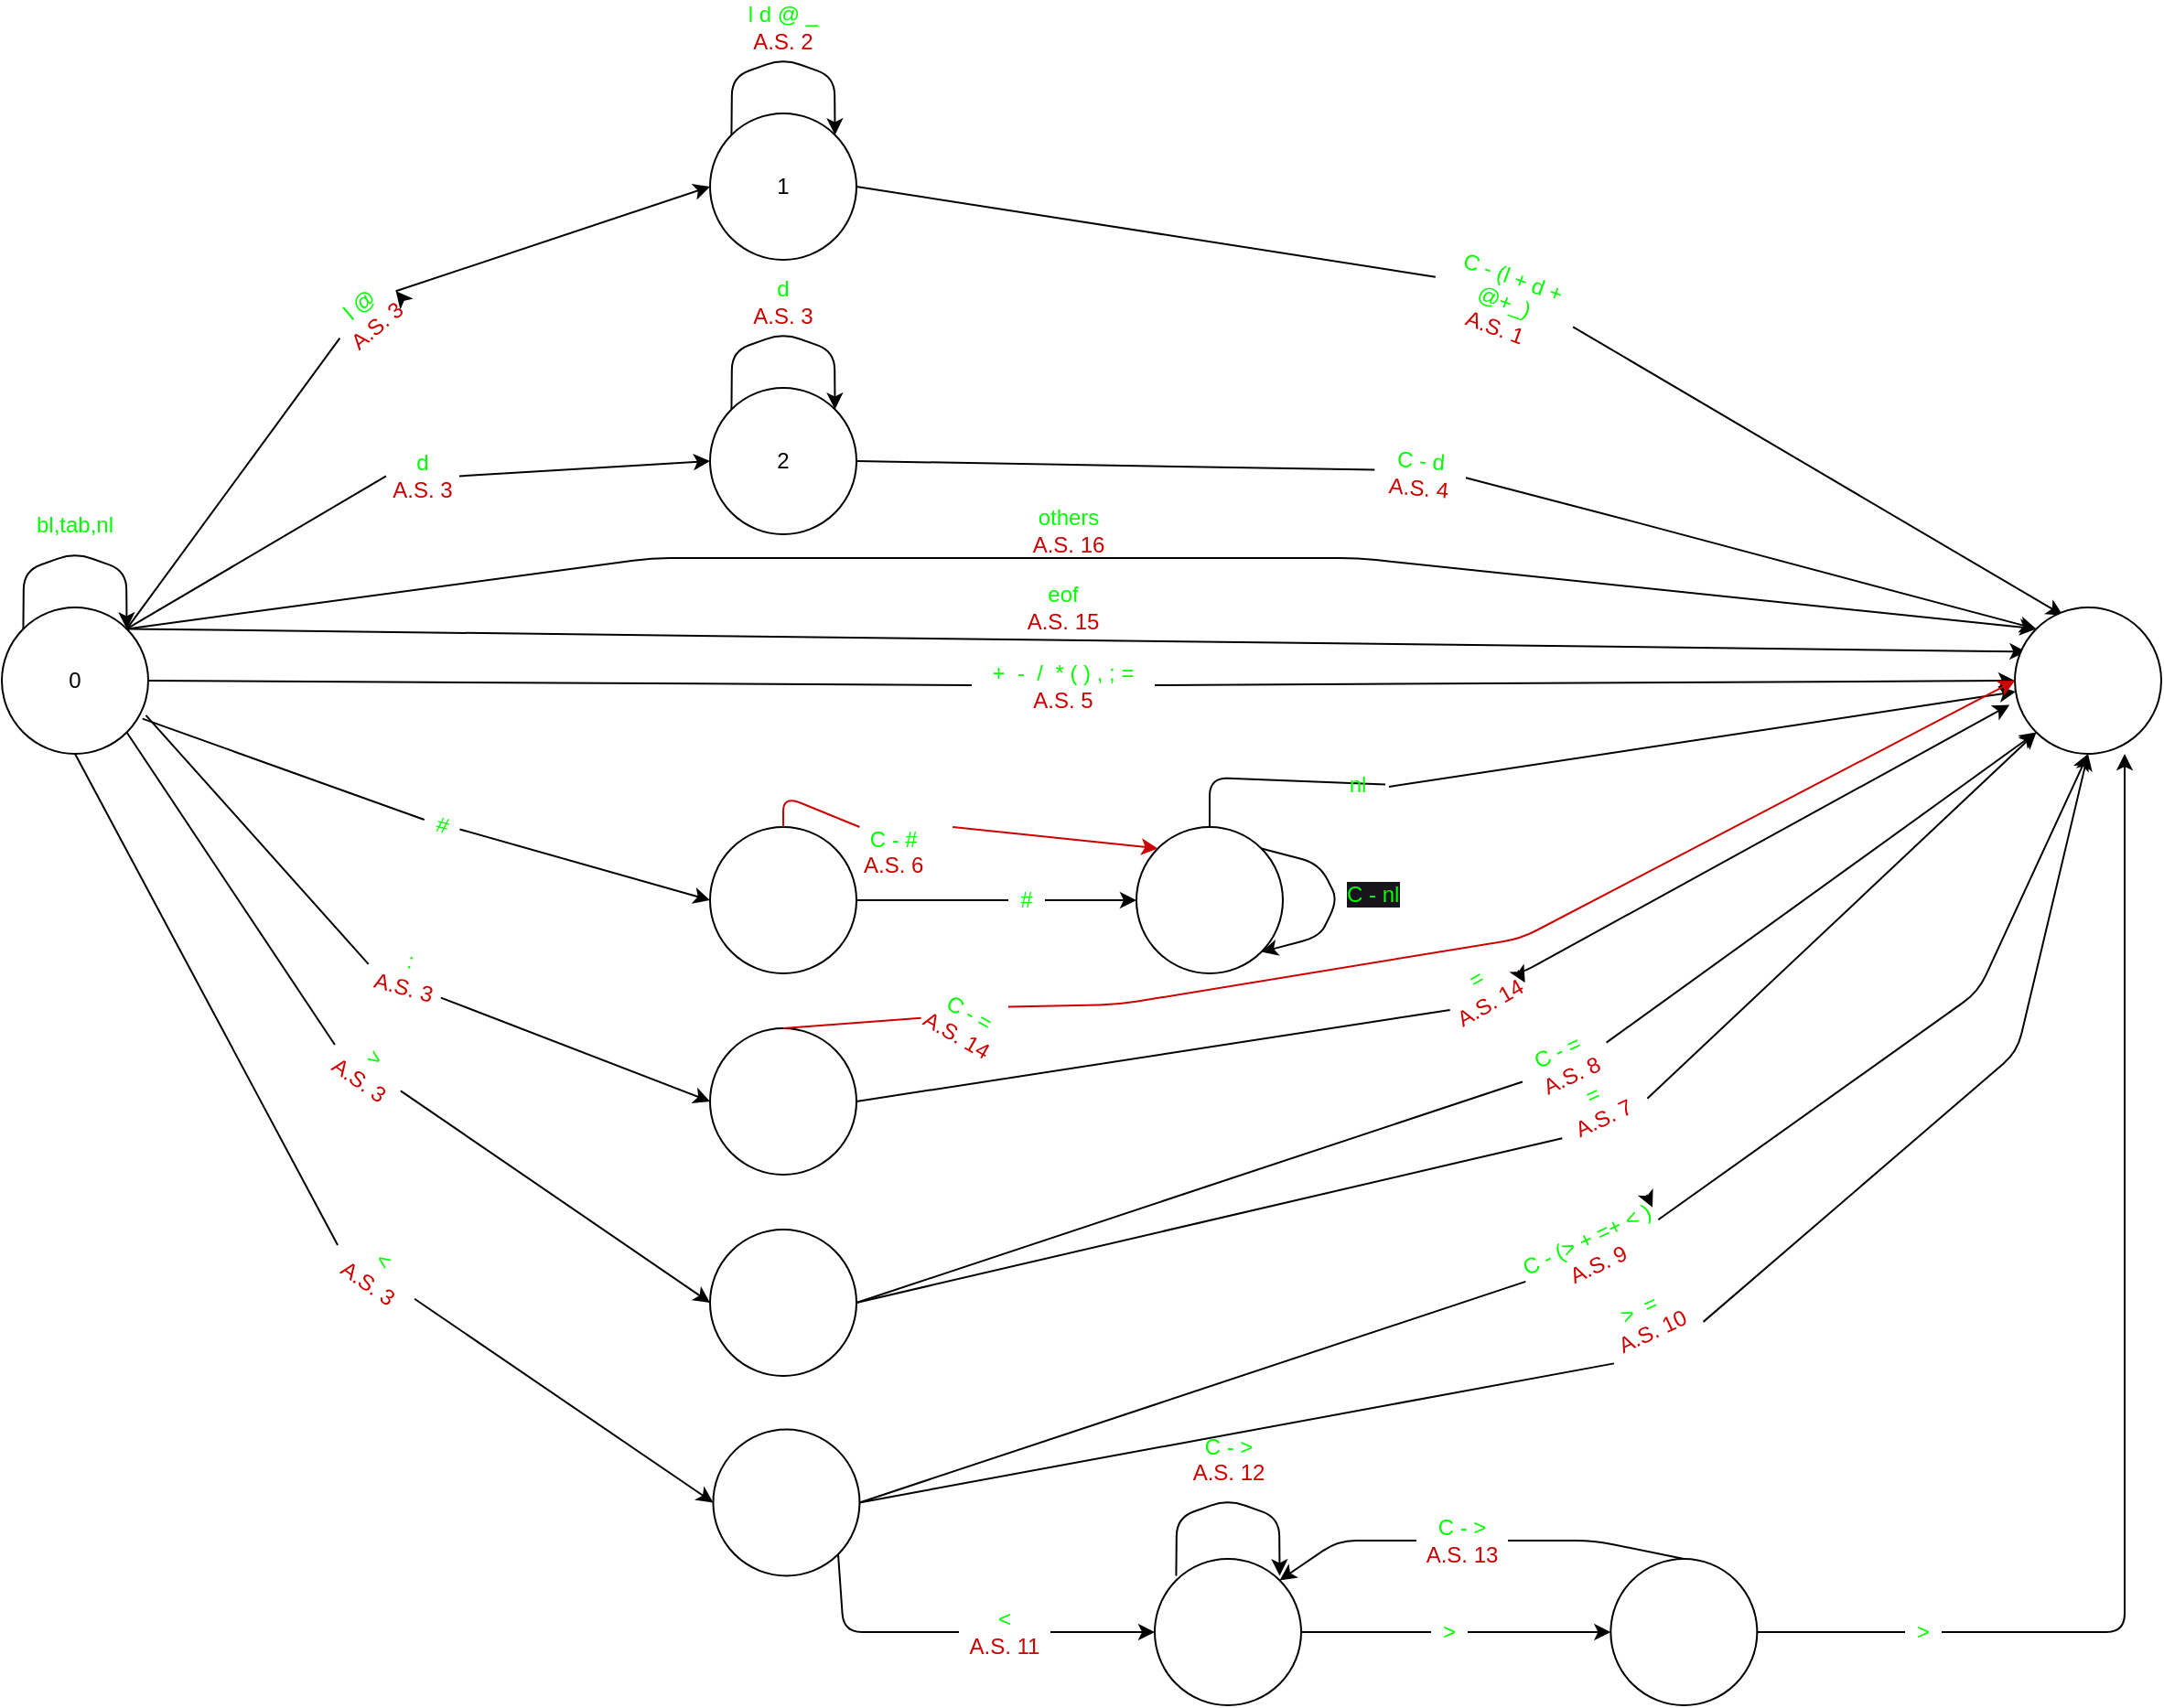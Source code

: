 <mxfile>
    <diagram id="zJP9Rn_apFHwhB3t_4ZS" name="Page-1">
        <mxGraphModel dx="2647" dy="607" grid="0" gridSize="10" guides="1" tooltips="1" connect="1" arrows="1" fold="1" page="0" pageScale="1" pageWidth="827" pageHeight="1169" math="0" shadow="0">
            <root>
                <mxCell id="0"/>
                <mxCell id="1" parent="0"/>
                <mxCell id="36" style="edgeStyle=none;html=1;exitX=1;exitY=0.5;exitDx=0;exitDy=0;entryX=0;entryY=0.5;entryDx=0;entryDy=0;fontColor=#FFFFFF;startArrow=none;" parent="1" source="42" target="34" edge="1">
                    <mxGeometry relative="1" as="geometry"/>
                </mxCell>
                <mxCell id="51" style="edgeStyle=none;html=1;entryX=0;entryY=0.5;entryDx=0;entryDy=0;fontColor=#00FF00;startArrow=none;exitX=1;exitY=0.75;exitDx=0;exitDy=0;" parent="1" source="52" target="50" edge="1">
                    <mxGeometry relative="1" as="geometry">
                        <mxPoint x="-973" y="627" as="sourcePoint"/>
                    </mxGeometry>
                </mxCell>
                <mxCell id="59" style="edgeStyle=none;html=1;exitX=1;exitY=0.5;exitDx=0;exitDy=0;entryX=0;entryY=0.5;entryDx=0;entryDy=0;fontColor=#00FF00;startArrow=none;" parent="1" source="63" target="58" edge="1">
                    <mxGeometry relative="1" as="geometry">
                        <Array as="points"/>
                    </mxGeometry>
                </mxCell>
                <mxCell id="109" style="edgeStyle=none;html=1;exitX=1;exitY=0;exitDx=0;exitDy=0;entryX=0.077;entryY=0.302;entryDx=0;entryDy=0;entryPerimeter=0;" parent="1" source="2" target="24" edge="1">
                    <mxGeometry relative="1" as="geometry"/>
                </mxCell>
                <mxCell id="111" style="edgeStyle=none;html=1;exitX=1;exitY=0;exitDx=0;exitDy=0;entryX=0;entryY=0;entryDx=0;entryDy=0;" edge="1" parent="1" source="2" target="24">
                    <mxGeometry relative="1" as="geometry">
                        <mxPoint x="-137" y="426" as="targetPoint"/>
                        <Array as="points">
                            <mxPoint x="-848" y="390"/>
                            <mxPoint x="-462" y="390"/>
                        </Array>
                    </mxGeometry>
                </mxCell>
                <mxCell id="2" value="0" style="ellipse;whiteSpace=wrap;html=1;aspect=fixed;" parent="1" vertex="1">
                    <mxGeometry x="-1203" y="417" width="80" height="80" as="geometry"/>
                </mxCell>
                <mxCell id="3" value="" style="endArrow=classic;html=1;exitX=0;exitY=0;exitDx=0;exitDy=0;entryX=1;entryY=0;entryDx=0;entryDy=0;" parent="1" source="2" target="2" edge="1">
                    <mxGeometry width="50" height="50" relative="1" as="geometry">
                        <mxPoint x="-1183" y="487" as="sourcePoint"/>
                        <mxPoint x="-1133" y="437" as="targetPoint"/>
                        <Array as="points">
                            <mxPoint x="-1191" y="397"/>
                            <mxPoint x="-1163" y="387"/>
                            <mxPoint x="-1135" y="397"/>
                        </Array>
                    </mxGeometry>
                </mxCell>
                <mxCell id="4" value="&lt;font color=&quot;#00ff00&quot;&gt;bl,tab,nl&lt;/font&gt;" style="text;html=1;strokeColor=none;fillColor=none;align=center;verticalAlign=middle;whiteSpace=wrap;rounded=0;" parent="1" vertex="1">
                    <mxGeometry x="-1193" y="357" width="60" height="30" as="geometry"/>
                </mxCell>
                <mxCell id="5" value="" style="endArrow=classic;html=1;entryX=0;entryY=0.5;entryDx=0;entryDy=0;startArrow=none;exitX=1;exitY=0.5;exitDx=0;exitDy=0;" parent="1" source="15" target="6" edge="1">
                    <mxGeometry width="50" height="50" relative="1" as="geometry">
                        <mxPoint x="-1023" y="267" as="sourcePoint"/>
                        <mxPoint x="-773" y="187" as="targetPoint"/>
                    </mxGeometry>
                </mxCell>
                <mxCell id="28" style="edgeStyle=none;html=1;entryX=0.329;entryY=0.054;entryDx=0;entryDy=0;fontColor=#00FF00;startArrow=none;exitX=1;exitY=0.5;exitDx=0;exitDy=0;entryPerimeter=0;" parent="1" source="29" target="24" edge="1">
                    <mxGeometry relative="1" as="geometry">
                        <mxPoint x="-213" y="177" as="sourcePoint"/>
                        <Array as="points"/>
                    </mxGeometry>
                </mxCell>
                <mxCell id="6" value="1" style="ellipse;whiteSpace=wrap;html=1;aspect=fixed;" parent="1" vertex="1">
                    <mxGeometry x="-816" y="147" width="80" height="80" as="geometry"/>
                </mxCell>
                <mxCell id="7" value="" style="endArrow=classic;html=1;exitX=0;exitY=0;exitDx=0;exitDy=0;entryX=1;entryY=0;entryDx=0;entryDy=0;" parent="1" edge="1">
                    <mxGeometry width="50" height="50" relative="1" as="geometry">
                        <mxPoint x="-804.284" y="158.716" as="sourcePoint"/>
                        <mxPoint x="-747.716" y="158.716" as="targetPoint"/>
                        <Array as="points">
                            <mxPoint x="-804" y="127"/>
                            <mxPoint x="-776" y="117"/>
                            <mxPoint x="-748" y="127"/>
                        </Array>
                    </mxGeometry>
                </mxCell>
                <mxCell id="31" style="edgeStyle=none;html=1;entryX=0;entryY=0;entryDx=0;entryDy=0;fontColor=#00FF00;startArrow=none;exitX=1;exitY=0.5;exitDx=0;exitDy=0;" parent="1" source="32" target="24" edge="1">
                    <mxGeometry relative="1" as="geometry">
                        <mxPoint x="-293" y="327" as="sourcePoint"/>
                        <Array as="points">
                            <mxPoint x="-323" y="367"/>
                        </Array>
                    </mxGeometry>
                </mxCell>
                <mxCell id="11" value="2" style="ellipse;whiteSpace=wrap;html=1;aspect=fixed;" parent="1" vertex="1">
                    <mxGeometry x="-816" y="297" width="80" height="80" as="geometry"/>
                </mxCell>
                <mxCell id="12" value="" style="endArrow=classic;html=1;exitX=0;exitY=0;exitDx=0;exitDy=0;entryX=1;entryY=0;entryDx=0;entryDy=0;" parent="1" edge="1">
                    <mxGeometry width="50" height="50" relative="1" as="geometry">
                        <mxPoint x="-804.284" y="308.716" as="sourcePoint"/>
                        <mxPoint x="-747.716" y="308.716" as="targetPoint"/>
                        <Array as="points">
                            <mxPoint x="-804" y="277"/>
                            <mxPoint x="-776" y="267"/>
                            <mxPoint x="-748" y="277"/>
                        </Array>
                    </mxGeometry>
                </mxCell>
                <mxCell id="13" value="&lt;font color=&quot;#00ff00&quot;&gt;d&lt;br&gt;&lt;/font&gt;&lt;span style=&quot;color: rgb(204, 0, 0);&quot;&gt;A.S. 3&lt;/span&gt;&lt;font color=&quot;#00ff00&quot;&gt;&lt;br&gt;&lt;/font&gt;" style="text;html=1;strokeColor=none;fillColor=none;align=center;verticalAlign=middle;whiteSpace=wrap;rounded=0;" parent="1" vertex="1">
                    <mxGeometry x="-806" y="240" width="60" height="20" as="geometry"/>
                </mxCell>
                <mxCell id="17" value="" style="endArrow=none;html=1;exitX=1;exitY=0;exitDx=0;exitDy=0;entryX=0;entryY=0.5;entryDx=0;entryDy=0;" parent="1" source="2" target="15" edge="1">
                    <mxGeometry width="50" height="50" relative="1" as="geometry">
                        <mxPoint x="-1123" y="457" as="sourcePoint"/>
                        <mxPoint x="-816.0" y="177" as="targetPoint"/>
                    </mxGeometry>
                </mxCell>
                <mxCell id="15" value="&lt;font color=&quot;#00ff00&quot;&gt;l @&lt;/font&gt;&lt;br&gt;A.S. 3" style="text;html=1;strokeColor=none;fillColor=none;align=center;verticalAlign=middle;whiteSpace=wrap;rounded=0;fontColor=#CC0000;rotation=-40;" parent="1" vertex="1">
                    <mxGeometry x="-1023" y="247" width="40" height="20" as="geometry"/>
                </mxCell>
                <mxCell id="18" value="" style="endArrow=classic;html=1;entryX=0;entryY=0.5;entryDx=0;entryDy=0;startArrow=none;exitX=1;exitY=0.5;exitDx=0;exitDy=0;" parent="1" source="20" target="11" edge="1">
                    <mxGeometry width="50" height="50" relative="1" as="geometry">
                        <mxPoint x="-973" y="390.7" as="sourcePoint"/>
                        <mxPoint x="-766.0" y="187.13" as="targetPoint"/>
                    </mxGeometry>
                </mxCell>
                <mxCell id="19" value="" style="endArrow=none;html=1;exitX=1;exitY=0;exitDx=0;exitDy=0;entryX=0;entryY=0.5;entryDx=0;entryDy=0;" parent="1" source="2" target="20" edge="1">
                    <mxGeometry width="50" height="50" relative="1" as="geometry">
                        <mxPoint x="-1073" y="297.13" as="sourcePoint"/>
                        <mxPoint x="-766.0" y="300.7" as="targetPoint"/>
                    </mxGeometry>
                </mxCell>
                <mxCell id="20" value="&lt;font color=&quot;#00ff00&quot;&gt;d&lt;/font&gt;&lt;br&gt;A.S. 3" style="text;html=1;strokeColor=none;fillColor=none;align=center;verticalAlign=middle;whiteSpace=wrap;rounded=0;fontColor=#CC0000;rotation=0;" parent="1" vertex="1">
                    <mxGeometry x="-993" y="333.43" width="40" height="23.57" as="geometry"/>
                </mxCell>
                <mxCell id="22" value="&lt;font color=&quot;#00ff00&quot;&gt;l d @ _&lt;br&gt;&lt;/font&gt;&lt;span style=&quot;color: rgb(204, 0, 0);&quot;&gt;A.S. 2&lt;/span&gt;&lt;font color=&quot;#00ff00&quot;&gt;&lt;br&gt;&lt;/font&gt;" style="text;html=1;strokeColor=none;fillColor=none;align=center;verticalAlign=middle;whiteSpace=wrap;rounded=0;" parent="1" vertex="1">
                    <mxGeometry x="-806" y="90" width="60" height="20" as="geometry"/>
                </mxCell>
                <mxCell id="24" value="F" style="ellipse;whiteSpace=wrap;html=1;aspect=fixed;fontColor=#FFFFFF;" parent="1" vertex="1">
                    <mxGeometry x="-103" y="417" width="80" height="80" as="geometry"/>
                </mxCell>
                <mxCell id="25" value="" style="endArrow=classic;html=1;fontColor=#FFFFFF;exitX=1;exitY=0.5;exitDx=0;exitDy=0;entryX=0;entryY=0.5;entryDx=0;entryDy=0;startArrow=none;" parent="1" source="26" target="24" edge="1">
                    <mxGeometry width="50" height="50" relative="1" as="geometry">
                        <mxPoint x="-673" y="467" as="sourcePoint"/>
                        <mxPoint x="-623" y="417" as="targetPoint"/>
                    </mxGeometry>
                </mxCell>
                <mxCell id="27" value="" style="endArrow=none;html=1;fontColor=#FFFFFF;exitX=1;exitY=0.5;exitDx=0;exitDy=0;entryX=0;entryY=0.5;entryDx=0;entryDy=0;" parent="1" source="2" target="26" edge="1">
                    <mxGeometry width="50" height="50" relative="1" as="geometry">
                        <mxPoint x="-1123" y="457" as="sourcePoint"/>
                        <mxPoint x="-103" y="457" as="targetPoint"/>
                    </mxGeometry>
                </mxCell>
                <mxCell id="26" value="&lt;font color=&quot;#00ff00&quot;&gt;+&amp;nbsp;&lt;/font&gt;&amp;nbsp;&lt;font color=&quot;#00ff00&quot;&gt;-&amp;nbsp;&lt;/font&gt;&amp;nbsp;&lt;font color=&quot;#00ff00&quot;&gt;/&amp;nbsp;&lt;/font&gt;&amp;nbsp;&lt;font color=&quot;#00ff00&quot;&gt;*&lt;/font&gt;&lt;font color=&quot;#00ff00&quot;&gt;&amp;nbsp;( ) , ; =&lt;br&gt;&lt;/font&gt;&lt;span style=&quot;color: rgb(204, 0, 0);&quot;&gt;A.S. 5&lt;/span&gt;&lt;font color=&quot;#00ff00&quot;&gt;&lt;br&gt;&lt;/font&gt;" style="text;html=1;strokeColor=none;fillColor=none;align=center;verticalAlign=middle;whiteSpace=wrap;rounded=0;fontColor=#FFFFFF;" parent="1" vertex="1">
                    <mxGeometry x="-673" y="447" width="100" height="25" as="geometry"/>
                </mxCell>
                <mxCell id="30" value="" style="edgeStyle=none;html=1;exitX=1;exitY=0.5;exitDx=0;exitDy=0;entryX=0;entryY=0.5;entryDx=0;entryDy=0;fontColor=#00FF00;endArrow=none;" parent="1" source="6" target="29" edge="1">
                    <mxGeometry relative="1" as="geometry">
                        <mxPoint x="-736.0" y="177" as="sourcePoint"/>
                        <mxPoint x="-91.284" y="428.716" as="targetPoint"/>
                        <Array as="points"/>
                    </mxGeometry>
                </mxCell>
                <mxCell id="29" value="&lt;font color=&quot;#00ff00&quot;&gt;C - (l + d + @+_)&lt;/font&gt;&lt;br&gt;A.S. 1" style="text;html=1;strokeColor=none;fillColor=none;align=center;verticalAlign=middle;whiteSpace=wrap;rounded=0;fontColor=#CC0000;rotation=20;" parent="1" vertex="1">
                    <mxGeometry x="-422.0" y="240" width="80" height="20" as="geometry"/>
                </mxCell>
                <mxCell id="33" value="" style="edgeStyle=none;html=1;exitX=1;exitY=0.5;exitDx=0;exitDy=0;entryX=0;entryY=0.5;entryDx=0;entryDy=0;fontColor=#00FF00;endArrow=none;" parent="1" source="11" target="32" edge="1">
                    <mxGeometry relative="1" as="geometry">
                        <mxPoint x="-736.0" y="337" as="sourcePoint"/>
                        <mxPoint x="-91.284" y="428.716" as="targetPoint"/>
                        <Array as="points"/>
                    </mxGeometry>
                </mxCell>
                <mxCell id="32" value="&lt;font color=&quot;#00ff00&quot;&gt;C - d&lt;/font&gt;&lt;br&gt;A.S. 4" style="text;html=1;strokeColor=none;fillColor=none;align=center;verticalAlign=middle;whiteSpace=wrap;rounded=0;fontColor=#CC0000;rotation=5;" parent="1" vertex="1">
                    <mxGeometry x="-452.94" y="333.91" width="50" height="20.09" as="geometry"/>
                </mxCell>
                <mxCell id="37" style="edgeStyle=none;html=1;exitX=1;exitY=0.5;exitDx=0;exitDy=0;entryX=0;entryY=0.5;entryDx=0;entryDy=0;fontColor=#FFFFFF;startArrow=none;" parent="1" source="44" target="35" edge="1">
                    <mxGeometry relative="1" as="geometry"/>
                </mxCell>
                <mxCell id="34" value="&lt;font color=&quot;#ffffff&quot;&gt;3&lt;/font&gt;" style="ellipse;whiteSpace=wrap;html=1;aspect=fixed;fontColor=#00FF00;" parent="1" vertex="1">
                    <mxGeometry x="-816" y="537" width="80" height="80" as="geometry"/>
                </mxCell>
                <mxCell id="38" style="edgeStyle=none;html=1;fontColor=#FFFFFF;startArrow=none;" parent="1" target="24" edge="1">
                    <mxGeometry relative="1" as="geometry">
                        <Array as="points"/>
                        <mxPoint x="-445" y="515" as="sourcePoint"/>
                    </mxGeometry>
                </mxCell>
                <mxCell id="35" value="&lt;font color=&quot;#ffffff&quot;&gt;4&lt;/font&gt;" style="ellipse;whiteSpace=wrap;html=1;aspect=fixed;fontColor=#00FF00;" parent="1" vertex="1">
                    <mxGeometry x="-583" y="537" width="80" height="80" as="geometry"/>
                </mxCell>
                <mxCell id="41" value="" style="edgeStyle=none;html=1;exitX=0.5;exitY=0;exitDx=0;exitDy=0;fontColor=#FFFFFF;endArrow=none;entryX=1;entryY=0.5;entryDx=0;entryDy=0;" parent="1" source="35" target="39" edge="1">
                    <mxGeometry relative="1" as="geometry">
                        <mxPoint x="-503.0" y="577" as="sourcePoint"/>
                        <mxPoint x="-593" y="527" as="targetPoint"/>
                        <Array as="points">
                            <mxPoint x="-543" y="510"/>
                        </Array>
                    </mxGeometry>
                </mxCell>
                <mxCell id="39" value="&lt;font color=&quot;#00ff00&quot;&gt;nl&lt;/font&gt;" style="text;html=1;strokeColor=none;fillColor=none;align=center;verticalAlign=middle;whiteSpace=wrap;rounded=0;fontColor=#FFFFFF;" parent="1" vertex="1">
                    <mxGeometry x="-477" y="498" width="30" height="31.5" as="geometry"/>
                </mxCell>
                <mxCell id="43" value="" style="edgeStyle=none;html=1;entryX=0;entryY=0.5;entryDx=0;entryDy=0;fontColor=#FFFFFF;endArrow=none;exitX=0.961;exitY=0.76;exitDx=0;exitDy=0;exitPerimeter=0;" parent="1" source="2" target="42" edge="1">
                    <mxGeometry relative="1" as="geometry">
                        <mxPoint x="-1135" y="485" as="sourcePoint"/>
                        <mxPoint x="-783.0" y="577" as="targetPoint"/>
                    </mxGeometry>
                </mxCell>
                <mxCell id="42" value="&lt;font color=&quot;#00ff00&quot;&gt;#&lt;/font&gt;" style="text;html=1;strokeColor=none;fillColor=none;align=center;verticalAlign=middle;whiteSpace=wrap;rounded=0;fontColor=#FFFFFF;rotation=15;" parent="1" vertex="1">
                    <mxGeometry x="-972.49" y="518.12" width="20" height="35" as="geometry"/>
                </mxCell>
                <mxCell id="45" value="" style="edgeStyle=none;html=1;exitX=1;exitY=0.5;exitDx=0;exitDy=0;entryX=0;entryY=0.5;entryDx=0;entryDy=0;fontColor=#FFFFFF;endArrow=none;" parent="1" source="34" target="44" edge="1">
                    <mxGeometry relative="1" as="geometry">
                        <mxPoint x="-703.0" y="577" as="sourcePoint"/>
                        <mxPoint x="-583.0" y="577" as="targetPoint"/>
                    </mxGeometry>
                </mxCell>
                <mxCell id="44" value="&lt;font color=&quot;#00ff00&quot;&gt;#&lt;/font&gt;" style="text;html=1;strokeColor=none;fillColor=none;align=center;verticalAlign=middle;whiteSpace=wrap;rounded=0;fontColor=#FFFFFF;rotation=0;" parent="1" vertex="1">
                    <mxGeometry x="-653" y="559.5" width="20" height="35" as="geometry"/>
                </mxCell>
                <mxCell id="48" style="edgeStyle=none;html=1;exitX=1;exitY=0;exitDx=0;exitDy=0;entryX=1;entryY=1;entryDx=0;entryDy=0;fontColor=#FFFFFF;" parent="1" source="35" target="35" edge="1">
                    <mxGeometry relative="1" as="geometry">
                        <Array as="points">
                            <mxPoint x="-483" y="557"/>
                            <mxPoint x="-473" y="577"/>
                            <mxPoint x="-483" y="597"/>
                        </Array>
                    </mxGeometry>
                </mxCell>
                <mxCell id="54" style="edgeStyle=none;html=1;entryX=-0.036;entryY=0.666;entryDx=0;entryDy=0;fontColor=#00FF00;startArrow=none;exitX=1;exitY=0.5;exitDx=0;exitDy=0;entryPerimeter=0;" parent="1" source="56" target="24" edge="1">
                    <mxGeometry relative="1" as="geometry">
                        <mxPoint x="-363" y="647" as="sourcePoint"/>
                        <Array as="points">
                            <mxPoint x="-373" y="617"/>
                        </Array>
                    </mxGeometry>
                </mxCell>
                <mxCell id="97" style="edgeStyle=none;html=1;exitX=0.75;exitY=0;exitDx=0;exitDy=0;stroke=#FF0000;;strokeColor=#CC0000;startArrow=none;entryX=0;entryY=0.5;entryDx=0;entryDy=0;" parent="1" source="99" target="24" edge="1">
                    <mxGeometry relative="1" as="geometry">
                        <mxPoint x="-1080" y="510" as="targetPoint"/>
                        <Array as="points">
                            <mxPoint x="-593" y="634"/>
                            <mxPoint x="-373" y="598"/>
                        </Array>
                    </mxGeometry>
                </mxCell>
                <mxCell id="50" value="&lt;span style=&quot;color: rgb(255, 255, 255);&quot;&gt;5&lt;/span&gt;" style="ellipse;whiteSpace=wrap;html=1;aspect=fixed;fontColor=#00FF00;" parent="1" vertex="1">
                    <mxGeometry x="-816" y="647" width="80" height="80" as="geometry"/>
                </mxCell>
                <mxCell id="53" value="" style="edgeStyle=none;html=1;exitX=0.984;exitY=0.737;exitDx=0;exitDy=0;fontColor=#00FF00;endArrow=none;entryX=0;entryY=0.5;entryDx=0;entryDy=0;exitPerimeter=0;" parent="1" source="2" target="52" edge="1">
                    <mxGeometry relative="1" as="geometry">
                        <mxPoint x="-1134.716" y="485.284" as="sourcePoint"/>
                        <mxPoint x="-1003" y="607" as="targetPoint"/>
                    </mxGeometry>
                </mxCell>
                <mxCell id="52" value="&lt;font color=&quot;#00ff00&quot;&gt;:&lt;br&gt;&lt;/font&gt;&lt;span style=&quot;color: rgb(204, 0, 0);&quot;&gt;A.S. 3&lt;/span&gt;&lt;font color=&quot;#00ff00&quot;&gt;&lt;br&gt;&lt;/font&gt;" style="text;html=1;strokeColor=none;fillColor=none;align=center;verticalAlign=middle;whiteSpace=wrap;rounded=0;fontColor=#FFFFFF;rotation=15;" parent="1" vertex="1">
                    <mxGeometry x="-1003.39" y="602.48" width="43" height="30" as="geometry"/>
                </mxCell>
                <mxCell id="55" style="edgeStyle=none;html=1;exitX=0.5;exitY=0;exitDx=0;exitDy=0;entryX=0.5;entryY=0;entryDx=0;entryDy=0;fontColor=#00FF00;" parent="1" source="52" target="52" edge="1">
                    <mxGeometry relative="1" as="geometry"/>
                </mxCell>
                <mxCell id="57" value="" style="edgeStyle=none;html=1;exitX=1;exitY=0.5;exitDx=0;exitDy=0;entryX=0;entryY=0.5;entryDx=0;entryDy=0;fontColor=#00FF00;endArrow=none;" parent="1" source="50" target="56" edge="1">
                    <mxGeometry relative="1" as="geometry">
                        <mxPoint x="-736" y="727" as="sourcePoint"/>
                        <mxPoint x="-91.284" y="485.284" as="targetPoint"/>
                        <Array as="points"/>
                    </mxGeometry>
                </mxCell>
                <mxCell id="56" value="&lt;font color=&quot;#00ff00&quot;&gt;=&lt;br&gt;&lt;/font&gt;&lt;span style=&quot;color: rgb(204, 0, 0);&quot;&gt;A.S. 14&lt;/span&gt;&lt;font color=&quot;#00ff00&quot;&gt;&lt;br&gt;&lt;/font&gt;" style="text;html=1;strokeColor=none;fillColor=none;align=center;verticalAlign=middle;whiteSpace=wrap;rounded=0;fontColor=#FFFFFF;rotation=-30;" parent="1" vertex="1">
                    <mxGeometry x="-414.54" y="611.25" width="43" height="30" as="geometry"/>
                </mxCell>
                <mxCell id="60" style="edgeStyle=none;html=1;entryX=0;entryY=1;entryDx=0;entryDy=0;fontColor=#00FF00;startArrow=none;exitX=1;exitY=0.5;exitDx=0;exitDy=0;" parent="1" source="61" target="24" edge="1">
                    <mxGeometry relative="1" as="geometry">
                        <mxPoint x="-303" y="637" as="sourcePoint"/>
                        <Array as="points"/>
                    </mxGeometry>
                </mxCell>
                <mxCell id="58" value="&lt;span style=&quot;color: rgb(255, 255, 255);&quot;&gt;6&lt;/span&gt;" style="ellipse;whiteSpace=wrap;html=1;aspect=fixed;fontColor=#00FF00;" parent="1" vertex="1">
                    <mxGeometry x="-816" y="757" width="80" height="80" as="geometry"/>
                </mxCell>
                <mxCell id="62" value="" style="edgeStyle=none;html=1;exitX=1;exitY=0.5;exitDx=0;exitDy=0;entryX=0;entryY=0.5;entryDx=0;entryDy=0;fontColor=#00FF00;endArrow=none;" parent="1" source="58" target="61" edge="1">
                    <mxGeometry relative="1" as="geometry">
                        <mxPoint x="-736" y="797" as="sourcePoint"/>
                        <mxPoint x="-63" y="497" as="targetPoint"/>
                        <Array as="points"/>
                    </mxGeometry>
                </mxCell>
                <mxCell id="61" value="&lt;font color=&quot;#00ff00&quot;&gt;C - =&amp;nbsp;&lt;br&gt;&lt;/font&gt;&lt;span style=&quot;color: rgb(204, 0, 0);&quot;&gt;A.S. 8&lt;/span&gt;&lt;font color=&quot;#00ff00&quot;&gt;&lt;br&gt;&lt;/font&gt;" style="text;html=1;strokeColor=none;fillColor=none;align=center;verticalAlign=middle;whiteSpace=wrap;rounded=0;fontColor=#FFFFFF;rotation=-25;" parent="1" vertex="1">
                    <mxGeometry x="-374.43" y="650.53" width="50.6" height="30" as="geometry"/>
                </mxCell>
                <mxCell id="64" value="" style="edgeStyle=none;html=1;exitX=1;exitY=1;exitDx=0;exitDy=0;entryX=0;entryY=0.5;entryDx=0;entryDy=0;fontColor=#00FF00;endArrow=none;" parent="1" source="2" target="63" edge="1">
                    <mxGeometry relative="1" as="geometry">
                        <mxPoint x="-1134.716" y="485.284" as="sourcePoint"/>
                        <mxPoint x="-816" y="797" as="targetPoint"/>
                        <Array as="points"/>
                    </mxGeometry>
                </mxCell>
                <mxCell id="63" value="&lt;font color=&quot;#00ff00&quot;&gt;&amp;gt;&lt;br&gt;&lt;/font&gt;&lt;span style=&quot;color: rgb(204, 0, 0);&quot;&gt;A.S. 3&lt;/span&gt;&lt;font color=&quot;#00ff00&quot;&gt;&lt;br&gt;&lt;/font&gt;" style="text;html=1;strokeColor=none;fillColor=none;align=center;verticalAlign=middle;whiteSpace=wrap;rounded=0;fontColor=#FFFFFF;rotation=35;" parent="1" vertex="1">
                    <mxGeometry x="-1025" y="656.89" width="43.86" height="23.43" as="geometry"/>
                </mxCell>
                <mxCell id="65" style="edgeStyle=none;html=1;exitX=1;exitY=0.5;exitDx=0;exitDy=0;entryX=0;entryY=0.5;entryDx=0;entryDy=0;fontColor=#00FF00;startArrow=none;" parent="1" source="71" target="67" edge="1">
                    <mxGeometry relative="1" as="geometry">
                        <Array as="points"/>
                    </mxGeometry>
                </mxCell>
                <mxCell id="66" style="edgeStyle=none;html=1;entryX=0.5;entryY=1;entryDx=0;entryDy=0;fontColor=#00FF00;startArrow=none;exitX=1;exitY=0.5;exitDx=0;exitDy=0;" parent="1" source="69" target="24" edge="1">
                    <mxGeometry relative="1" as="geometry">
                        <mxPoint x="-301.28" y="746.22" as="sourcePoint"/>
                        <mxPoint x="-61.28" y="606.22" as="targetPoint"/>
                        <Array as="points">
                            <mxPoint x="-123" y="627"/>
                        </Array>
                    </mxGeometry>
                </mxCell>
                <mxCell id="80" style="edgeStyle=none;html=1;exitX=1;exitY=0.5;exitDx=0;exitDy=0;entryX=0;entryY=0.5;entryDx=0;entryDy=0;fontColor=#FFFFFF;startArrow=none;" parent="1" source="81" target="78" edge="1">
                    <mxGeometry relative="1" as="geometry">
                        <Array as="points"/>
                    </mxGeometry>
                </mxCell>
                <mxCell id="67" value="&lt;span style=&quot;color: rgb(255, 255, 255);&quot;&gt;7&lt;/span&gt;" style="ellipse;whiteSpace=wrap;html=1;aspect=fixed;fontColor=#00FF00;" parent="1" vertex="1">
                    <mxGeometry x="-814.28" y="866.22" width="80" height="80" as="geometry"/>
                </mxCell>
                <mxCell id="68" value="" style="edgeStyle=none;html=1;exitX=1;exitY=0.5;exitDx=0;exitDy=0;entryX=0;entryY=0.5;entryDx=0;entryDy=0;fontColor=#00FF00;endArrow=none;" parent="1" source="67" target="69" edge="1">
                    <mxGeometry relative="1" as="geometry">
                        <mxPoint x="-734.28" y="906.22" as="sourcePoint"/>
                        <mxPoint x="-61.28" y="606.22" as="targetPoint"/>
                        <Array as="points"/>
                    </mxGeometry>
                </mxCell>
                <mxCell id="69" value="&lt;font color=&quot;#00ff00&quot;&gt;C - (&amp;gt; + =+ &amp;lt; )&lt;br&gt;&lt;/font&gt;&lt;span style=&quot;color: rgb(204, 0, 0);&quot;&gt;A.S. 9&lt;/span&gt;&lt;font color=&quot;#00ff00&quot;&gt;&lt;br&gt;&lt;/font&gt;" style="text;html=1;strokeColor=none;fillColor=none;align=center;verticalAlign=middle;whiteSpace=wrap;rounded=0;fontColor=#FFFFFF;rotation=-25;" parent="1" vertex="1">
                    <mxGeometry x="-374.09" y="753.54" width="80" height="30" as="geometry"/>
                </mxCell>
                <mxCell id="70" value="" style="edgeStyle=none;html=1;exitX=0.5;exitY=1;exitDx=0;exitDy=0;entryX=0;entryY=0.5;entryDx=0;entryDy=0;fontColor=#00FF00;endArrow=none;" parent="1" source="2" target="71" edge="1">
                    <mxGeometry relative="1" as="geometry">
                        <mxPoint x="-1132.996" y="594.504" as="sourcePoint"/>
                        <mxPoint x="-814.28" y="906.22" as="targetPoint"/>
                        <Array as="points"/>
                    </mxGeometry>
                </mxCell>
                <mxCell id="71" value="&lt;font color=&quot;#00ff00&quot;&gt;&amp;lt;&lt;br&gt;&lt;/font&gt;&lt;span style=&quot;color: rgb(204, 0, 0);&quot;&gt;A.S. 3&lt;/span&gt;&lt;font color=&quot;#00ff00&quot;&gt;&lt;br&gt;&lt;/font&gt;" style="text;html=1;strokeColor=none;fillColor=none;align=center;verticalAlign=middle;whiteSpace=wrap;rounded=0;fontColor=#FFFFFF;rotation=35;" parent="1" vertex="1">
                    <mxGeometry x="-1024.11" y="765.19" width="51.28" height="30" as="geometry"/>
                </mxCell>
                <mxCell id="72" style="edgeStyle=none;html=1;entryX=0;entryY=1;entryDx=0;entryDy=0;fontColor=#00FF00;startArrow=none;exitX=1;exitY=0.5;exitDx=0;exitDy=0;" parent="1" source="74" target="24" edge="1">
                    <mxGeometry relative="1" as="geometry">
                        <mxPoint x="-281.28" y="667.86" as="sourcePoint"/>
                        <mxPoint x="-41.28" y="527.86" as="targetPoint"/>
                        <Array as="points"/>
                    </mxGeometry>
                </mxCell>
                <mxCell id="73" value="" style="edgeStyle=none;html=1;exitX=1;exitY=0.5;exitDx=0;exitDy=0;entryX=0;entryY=0.5;entryDx=0;entryDy=0;fontColor=#00FF00;endArrow=none;" parent="1" source="58" target="74" edge="1">
                    <mxGeometry relative="1" as="geometry">
                        <mxPoint x="-735.996" y="846.144" as="sourcePoint"/>
                        <mxPoint x="-41.28" y="527.86" as="targetPoint"/>
                        <Array as="points"/>
                    </mxGeometry>
                </mxCell>
                <mxCell id="74" value="&lt;font color=&quot;#00ff00&quot;&gt;=&lt;br&gt;&lt;/font&gt;&lt;span style=&quot;color: rgb(204, 0, 0);&quot;&gt;A.S. 7&lt;br&gt;&lt;/span&gt;&lt;font color=&quot;#00ff00&quot;&gt;&lt;br&gt;&lt;/font&gt;" style="text;html=1;strokeColor=none;fillColor=none;align=center;verticalAlign=middle;whiteSpace=wrap;rounded=0;fontColor=#FFFFFF;rotation=-25;" parent="1" vertex="1">
                    <mxGeometry x="-352.75" y="681.24" width="51.33" height="30" as="geometry"/>
                </mxCell>
                <mxCell id="75" style="edgeStyle=none;html=1;entryX=0.5;entryY=1;entryDx=0;entryDy=0;fontColor=#00FF00;startArrow=none;exitX=1;exitY=0.5;exitDx=0;exitDy=0;" parent="1" source="77" target="24" edge="1">
                    <mxGeometry relative="1" as="geometry">
                        <mxPoint x="-280" y="779.06" as="sourcePoint"/>
                        <mxPoint x="-13.436" y="518.124" as="targetPoint"/>
                        <Array as="points">
                            <mxPoint x="-101.72" y="659.84"/>
                        </Array>
                    </mxGeometry>
                </mxCell>
                <mxCell id="76" value="" style="edgeStyle=none;html=1;exitX=1;exitY=0.5;exitDx=0;exitDy=0;entryX=0;entryY=0.5;entryDx=0;entryDy=0;fontColor=#00FF00;endArrow=none;" parent="1" source="67" target="77" edge="1">
                    <mxGeometry relative="1" as="geometry">
                        <mxPoint x="-713.0" y="939.06" as="sourcePoint"/>
                        <mxPoint x="-40" y="639.06" as="targetPoint"/>
                        <Array as="points"/>
                    </mxGeometry>
                </mxCell>
                <mxCell id="77" value="&lt;font color=&quot;#00ff00&quot;&gt;&amp;gt;&amp;nbsp; =&amp;nbsp;&lt;br&gt;&lt;/font&gt;&lt;span style=&quot;color: rgb(204, 0, 0);&quot;&gt;A.S. 10&lt;br&gt;&lt;br&gt;&lt;/span&gt;&lt;font color=&quot;#00ff00&quot;&gt;&lt;br&gt;&lt;/font&gt;" style="text;html=1;strokeColor=none;fillColor=none;align=center;verticalAlign=middle;whiteSpace=wrap;rounded=0;fontColor=#FFFFFF;rotation=-25;" parent="1" vertex="1">
                    <mxGeometry x="-324.54" y="803.81" width="53.83" height="30" as="geometry"/>
                </mxCell>
                <mxCell id="83" style="edgeStyle=none;html=1;exitX=1;exitY=0.5;exitDx=0;exitDy=0;entryX=0;entryY=0.5;entryDx=0;entryDy=0;fontColor=#FFFFFF;startArrow=none;" parent="1" source="84" target="79" edge="1">
                    <mxGeometry relative="1" as="geometry"/>
                </mxCell>
                <mxCell id="78" value="&lt;font color=&quot;#ffffff&quot;&gt;8&lt;/font&gt;" style="ellipse;whiteSpace=wrap;html=1;aspect=fixed;fontColor=#00FF00;" parent="1" vertex="1">
                    <mxGeometry x="-573" y="937" width="80" height="80" as="geometry"/>
                </mxCell>
                <mxCell id="90" style="edgeStyle=none;html=1;exitX=0;exitY=0.5;exitDx=0;exitDy=0;entryX=1;entryY=0;entryDx=0;entryDy=0;fontColor=#FFFFFF;startArrow=none;" parent="1" source="91" target="78" edge="1">
                    <mxGeometry relative="1" as="geometry">
                        <Array as="points">
                            <mxPoint x="-473" y="927"/>
                        </Array>
                    </mxGeometry>
                </mxCell>
                <mxCell id="93" style="edgeStyle=none;html=1;exitX=1;exitY=0.5;exitDx=0;exitDy=0;fontColor=#FFFFFF;startArrow=none;" parent="1" source="94" edge="1">
                    <mxGeometry relative="1" as="geometry">
                        <mxPoint x="-43" y="497" as="targetPoint"/>
                        <Array as="points">
                            <mxPoint x="-43" y="977"/>
                        </Array>
                    </mxGeometry>
                </mxCell>
                <mxCell id="79" value="&lt;font color=&quot;#ffffff&quot;&gt;9&lt;/font&gt;" style="ellipse;whiteSpace=wrap;html=1;aspect=fixed;fontColor=#00FF00;" parent="1" vertex="1">
                    <mxGeometry x="-323.83" y="937" width="80" height="80" as="geometry"/>
                </mxCell>
                <mxCell id="82" value="" style="edgeStyle=none;html=1;exitX=1;exitY=1;exitDx=0;exitDy=0;entryX=0;entryY=0.5;entryDx=0;entryDy=0;fontColor=#FFFFFF;endArrow=none;" parent="1" source="67" target="81" edge="1">
                    <mxGeometry relative="1" as="geometry">
                        <mxPoint x="-745.996" y="934.504" as="sourcePoint"/>
                        <mxPoint x="-573" y="977" as="targetPoint"/>
                        <Array as="points">
                            <mxPoint x="-743" y="977"/>
                        </Array>
                    </mxGeometry>
                </mxCell>
                <mxCell id="81" value="&lt;font color=&quot;#00ff00&quot;&gt;&amp;lt;&lt;br&gt;&lt;/font&gt;&lt;span style=&quot;color: rgb(204, 0, 0);&quot;&gt;A.S. 11&lt;/span&gt;&lt;font color=&quot;#00ff00&quot;&gt;&lt;br&gt;&lt;/font&gt;" style="text;html=1;strokeColor=none;fillColor=none;align=center;verticalAlign=middle;whiteSpace=wrap;rounded=0;fontColor=#FFFFFF;rotation=0;" parent="1" vertex="1">
                    <mxGeometry x="-680" y="962" width="50" height="30" as="geometry"/>
                </mxCell>
                <mxCell id="85" value="" style="edgeStyle=none;html=1;exitX=1;exitY=0.5;exitDx=0;exitDy=0;entryX=0;entryY=0.5;entryDx=0;entryDy=0;fontColor=#FFFFFF;endArrow=none;" parent="1" source="78" target="84" edge="1">
                    <mxGeometry relative="1" as="geometry">
                        <mxPoint x="-493" y="977" as="sourcePoint"/>
                        <mxPoint x="-323.83" y="977" as="targetPoint"/>
                    </mxGeometry>
                </mxCell>
                <mxCell id="84" value="&lt;font color=&quot;#00ff00&quot;&gt;&amp;gt;&lt;/font&gt;" style="text;html=1;strokeColor=none;fillColor=none;align=center;verticalAlign=middle;whiteSpace=wrap;rounded=0;fontColor=#FFFFFF;rotation=0;" parent="1" vertex="1">
                    <mxGeometry x="-422" y="962" width="20" height="30" as="geometry"/>
                </mxCell>
                <mxCell id="88" value="" style="endArrow=classic;html=1;exitX=0;exitY=0;exitDx=0;exitDy=0;entryX=1;entryY=0;entryDx=0;entryDy=0;" parent="1" edge="1">
                    <mxGeometry width="50" height="50" relative="1" as="geometry">
                        <mxPoint x="-561.284" y="946.216" as="sourcePoint"/>
                        <mxPoint x="-504.716" y="946.216" as="targetPoint"/>
                        <Array as="points">
                            <mxPoint x="-561" y="914.5"/>
                            <mxPoint x="-533" y="904.5"/>
                            <mxPoint x="-505" y="914.5"/>
                        </Array>
                    </mxGeometry>
                </mxCell>
                <mxCell id="89" value="&lt;font color=&quot;#00ff00&quot;&gt;C - &amp;gt;&lt;br&gt;&lt;/font&gt;&lt;span style=&quot;color: rgb(204, 0, 0);&quot;&gt;A.S. 12&lt;br&gt;&lt;/span&gt;&lt;font color=&quot;#00ff00&quot;&gt;&lt;br&gt;&lt;/font&gt;" style="text;html=1;strokeColor=none;fillColor=none;align=center;verticalAlign=middle;whiteSpace=wrap;rounded=0;" parent="1" vertex="1">
                    <mxGeometry x="-554.5" y="880" width="43" height="20" as="geometry"/>
                </mxCell>
                <mxCell id="92" value="" style="edgeStyle=none;html=1;exitX=0.5;exitY=0;exitDx=0;exitDy=0;entryX=1;entryY=0.5;entryDx=0;entryDy=0;fontColor=#FFFFFF;endArrow=none;" parent="1" source="79" target="91" edge="1">
                    <mxGeometry relative="1" as="geometry">
                        <mxPoint x="-283.83" y="937" as="sourcePoint"/>
                        <mxPoint x="-504.716" y="948.716" as="targetPoint"/>
                        <Array as="points">
                            <mxPoint x="-333" y="927"/>
                        </Array>
                    </mxGeometry>
                </mxCell>
                <mxCell id="91" value="&lt;font color=&quot;#00ff00&quot;&gt;C - &amp;gt;&lt;br&gt;&lt;/font&gt;&lt;span style=&quot;color: rgb(204, 0, 0);&quot;&gt;A.S. 13&lt;/span&gt;&lt;font color=&quot;#00ff00&quot;&gt;&lt;br&gt;&lt;/font&gt;" style="text;html=1;strokeColor=none;fillColor=none;align=center;verticalAlign=middle;whiteSpace=wrap;rounded=0;" parent="1" vertex="1">
                    <mxGeometry x="-430" y="917" width="50" height="20" as="geometry"/>
                </mxCell>
                <mxCell id="95" value="" style="edgeStyle=none;html=1;exitX=1;exitY=0.5;exitDx=0;exitDy=0;fontColor=#FFFFFF;endArrow=none;" parent="1" source="79" target="94" edge="1">
                    <mxGeometry relative="1" as="geometry">
                        <mxPoint x="-243.83" y="977" as="sourcePoint"/>
                        <mxPoint x="-43" y="497" as="targetPoint"/>
                        <Array as="points"/>
                    </mxGeometry>
                </mxCell>
                <mxCell id="94" value="&lt;font color=&quot;#00ff00&quot;&gt;&amp;gt;&lt;/font&gt;" style="text;html=1;strokeColor=none;fillColor=none;align=center;verticalAlign=middle;whiteSpace=wrap;rounded=0;fontColor=#FFFFFF;rotation=0;" parent="1" vertex="1">
                    <mxGeometry x="-163" y="962" width="20" height="30" as="geometry"/>
                </mxCell>
                <mxCell id="100" value="" style="edgeStyle=none;html=1;exitX=0.5;exitY=0;exitDx=0;exitDy=0;stroke=#FF0000;;strokeColor=#CC0000;entryX=0;entryY=1;entryDx=0;entryDy=0;endArrow=none;" parent="1" source="50" target="99" edge="1">
                    <mxGeometry relative="1" as="geometry">
                        <mxPoint x="-776" y="647" as="sourcePoint"/>
                        <mxPoint x="-1125.24" y="481.64" as="targetPoint"/>
                        <Array as="points"/>
                    </mxGeometry>
                </mxCell>
                <mxCell id="99" value="&lt;div style=&quot;text-align: center;&quot;&gt;&lt;span style=&quot;background-color: initial;&quot;&gt;&lt;font color=&quot;#00ff00&quot;&gt;C - =&lt;/font&gt;&lt;/span&gt;&lt;/div&gt;&lt;div style=&quot;text-align: center;&quot;&gt;&lt;span style=&quot;color: rgb(204, 0, 0);&quot;&gt;A.S. 14&lt;/span&gt;&lt;span style=&quot;background-color: initial;&quot;&gt;&lt;font color=&quot;#00ff00&quot;&gt;&lt;br&gt;&lt;/font&gt;&lt;/span&gt;&lt;/div&gt;&lt;div style=&quot;text-align: center;&quot;&gt;&lt;span style=&quot;color: rgb(204, 0, 0);&quot;&gt;&lt;br&gt;&lt;/span&gt;&lt;/div&gt;&lt;div style=&quot;text-align: center;&quot;&gt;&lt;span style=&quot;color: rgb(204, 0, 0);&quot;&gt;&lt;br&gt;&lt;/span&gt;&lt;/div&gt;" style="text;whiteSpace=wrap;html=1;rotation=30;" parent="1" vertex="1">
                    <mxGeometry x="-696.78" y="626.95" width="50.84" height="29.11" as="geometry"/>
                </mxCell>
                <mxCell id="101" style="edgeStyle=none;html=1;exitX=1;exitY=0.25;exitDx=0;exitDy=0;stroke=#FF0000;;strokeColor=#CC0000;startArrow=none;entryX=0;entryY=0;entryDx=0;entryDy=0;" parent="1" source="103" target="35" edge="1">
                    <mxGeometry relative="1" as="geometry">
                        <mxPoint x="-1080" y="480" as="targetPoint"/>
                        <Array as="points"/>
                    </mxGeometry>
                </mxCell>
                <mxCell id="102" value="" style="edgeStyle=none;html=1;exitX=0.5;exitY=0;exitDx=0;exitDy=0;stroke=#FF0000;;strokeColor=#CC0000;entryX=0;entryY=0.25;entryDx=0;entryDy=0;endArrow=none;" parent="1" source="34" target="103" edge="1">
                    <mxGeometry relative="1" as="geometry">
                        <mxPoint x="-771.52" y="537" as="sourcePoint"/>
                        <mxPoint x="-1120.76" y="371.64" as="targetPoint"/>
                        <Array as="points">
                            <mxPoint x="-776" y="520"/>
                        </Array>
                    </mxGeometry>
                </mxCell>
                <mxCell id="103" value="&lt;div style=&quot;text-align: center;&quot;&gt;&lt;span style=&quot;background-color: initial;&quot;&gt;&lt;font color=&quot;#00ff00&quot;&gt;C - #&lt;/font&gt;&lt;/span&gt;&lt;/div&gt;&lt;div style=&quot;text-align: center;&quot;&gt;&lt;span style=&quot;color: rgb(204, 0, 0);&quot;&gt;A.S. 6&lt;/span&gt;&lt;span style=&quot;background-color: initial;&quot;&gt;&lt;font color=&quot;#00ff00&quot;&gt;&lt;br&gt;&lt;/font&gt;&lt;/span&gt;&lt;/div&gt;" style="text;whiteSpace=wrap;html=1;rotation=0;" parent="1" vertex="1">
                    <mxGeometry x="-734.28" y="529.5" width="50.84" height="30" as="geometry"/>
                </mxCell>
                <mxCell id="105" value="&lt;span style=&quot;color: rgb(0, 255, 0); font-family: Helvetica; font-size: 12px; font-style: normal; font-variant-ligatures: normal; font-variant-caps: normal; font-weight: 400; letter-spacing: normal; orphans: 2; text-align: center; text-indent: 0px; text-transform: none; widows: 2; word-spacing: 0px; -webkit-text-stroke-width: 0px; background-color: rgb(24, 20, 29); text-decoration-thickness: initial; text-decoration-style: initial; text-decoration-color: initial; float: none; display: inline !important;&quot;&gt;C - nl&lt;/span&gt;" style="text;whiteSpace=wrap;html=1;" parent="1" vertex="1">
                    <mxGeometry x="-470" y="559.5" width="40" height="40" as="geometry"/>
                </mxCell>
                <mxCell id="106" style="edgeStyle=none;html=1;exitX=1;exitY=0.5;exitDx=0;exitDy=0;entryX=1;entryY=0.75;entryDx=0;entryDy=0;" parent="1" source="56" target="56" edge="1">
                    <mxGeometry relative="1" as="geometry"/>
                </mxCell>
                <mxCell id="107" style="edgeStyle=none;html=1;exitX=1;exitY=0;exitDx=0;exitDy=0;entryX=1;entryY=0.25;entryDx=0;entryDy=0;" parent="1" source="69" target="69" edge="1">
                    <mxGeometry relative="1" as="geometry"/>
                </mxCell>
                <mxCell id="108" style="edgeStyle=none;html=1;exitX=1;exitY=0.75;exitDx=0;exitDy=0;entryX=1;entryY=0.5;entryDx=0;entryDy=0;" parent="1" source="15" target="15" edge="1">
                    <mxGeometry relative="1" as="geometry"/>
                </mxCell>
                <mxCell id="110" value="&lt;font color=&quot;#00ff00&quot;&gt;eof&lt;br&gt;&lt;/font&gt;&lt;span style=&quot;color: rgb(204, 0, 0);&quot;&gt;A.S. 15&lt;/span&gt;&lt;font color=&quot;#00ff00&quot;&gt;&lt;br&gt;&lt;/font&gt;" style="text;html=1;strokeColor=none;fillColor=none;align=center;verticalAlign=middle;whiteSpace=wrap;rounded=0;fontColor=#FFFFFF;" parent="1" vertex="1">
                    <mxGeometry x="-673" y="404" width="100" height="25" as="geometry"/>
                </mxCell>
                <mxCell id="113" value="&lt;font color=&quot;#00ff00&quot;&gt;others&lt;br&gt;&lt;/font&gt;&lt;span style=&quot;color: rgb(204, 0, 0);&quot;&gt;A.S. 16&lt;/span&gt;&lt;font color=&quot;#00ff00&quot;&gt;&lt;br&gt;&lt;/font&gt;" style="text;html=1;strokeColor=none;fillColor=none;align=center;verticalAlign=middle;whiteSpace=wrap;rounded=0;fontColor=#FFFFFF;" vertex="1" parent="1">
                    <mxGeometry x="-670" y="362" width="100" height="25" as="geometry"/>
                </mxCell>
            </root>
        </mxGraphModel>
    </diagram>
</mxfile>